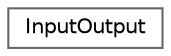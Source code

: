 digraph "Graphical Class Hierarchy"
{
 // LATEX_PDF_SIZE
  bgcolor="transparent";
  edge [fontname=Helvetica,fontsize=10,labelfontname=Helvetica,labelfontsize=10];
  node [fontname=Helvetica,fontsize=10,shape=box,height=0.2,width=0.4];
  rankdir="LR";
  Node0 [label="InputOutput",height=0.2,width=0.4,color="grey40", fillcolor="white", style="filled",URL="$class_input_output.html",tooltip=" "];
}
